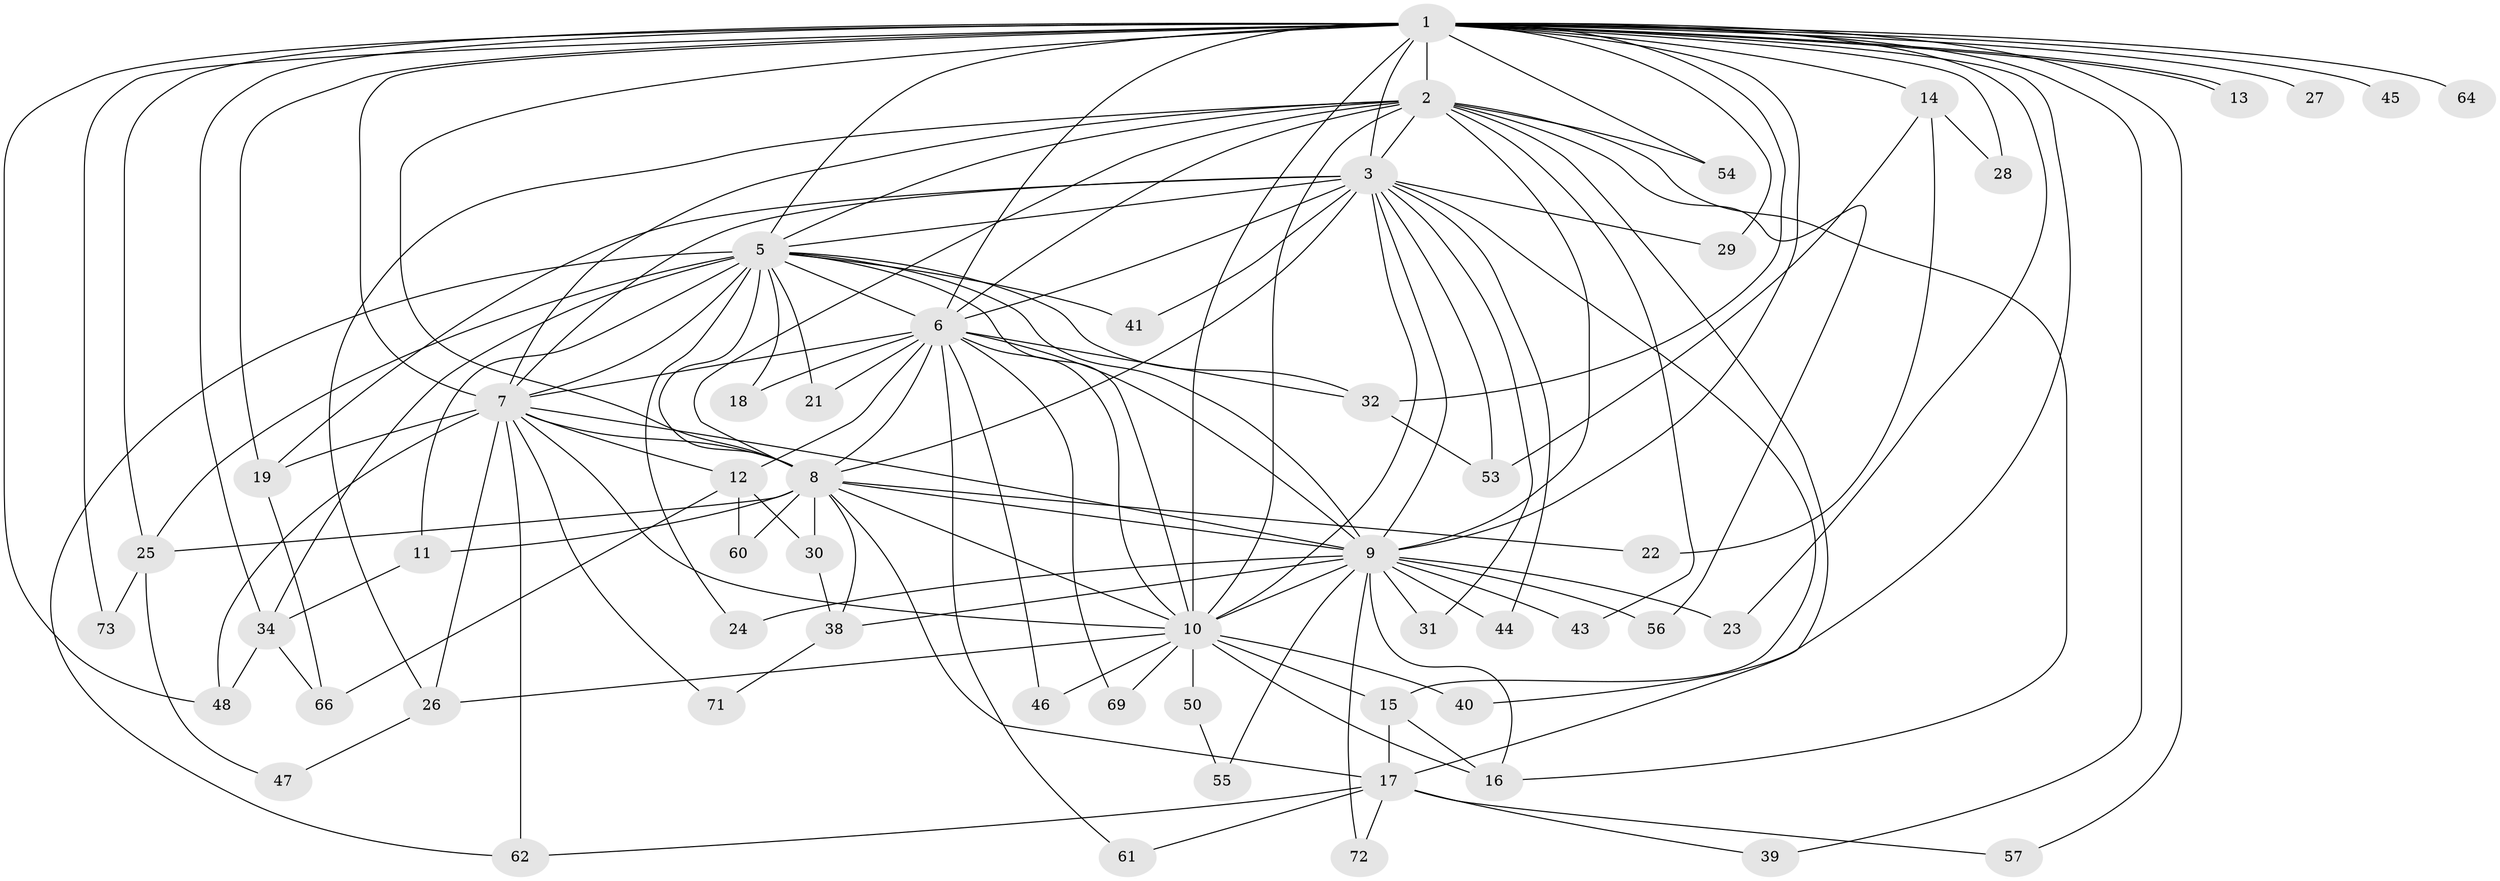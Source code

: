 // Generated by graph-tools (version 1.1) at 2025/51/02/27/25 19:51:43]
// undirected, 56 vertices, 138 edges
graph export_dot {
graph [start="1"]
  node [color=gray90,style=filled];
  1 [super="+4"];
  2 [super="+20"];
  3 [super="+65"];
  5 [super="+75"];
  6 [super="+51"];
  7 [super="+77"];
  8 [super="+78"];
  9 [super="+42"];
  10 [super="+35"];
  11 [super="+74"];
  12 [super="+70"];
  13;
  14 [super="+76"];
  15 [super="+68"];
  16 [super="+37"];
  17 [super="+33"];
  18;
  19 [super="+58"];
  21;
  22;
  23;
  24;
  25 [super="+49"];
  26 [super="+36"];
  27;
  28;
  29;
  30;
  31;
  32 [super="+67"];
  34 [super="+59"];
  38 [super="+52"];
  39;
  40;
  41;
  43;
  44;
  45;
  46;
  47;
  48;
  50;
  53;
  54;
  55;
  56;
  57;
  60;
  61;
  62 [super="+63"];
  64;
  66;
  69;
  71;
  72;
  73;
  1 -- 2 [weight=2];
  1 -- 3 [weight=3];
  1 -- 5 [weight=2];
  1 -- 6 [weight=2];
  1 -- 7 [weight=2];
  1 -- 8 [weight=2];
  1 -- 9 [weight=2];
  1 -- 10 [weight=2];
  1 -- 13;
  1 -- 13;
  1 -- 27 [weight=2];
  1 -- 34;
  1 -- 39;
  1 -- 45 [weight=2];
  1 -- 48;
  1 -- 64 [weight=2];
  1 -- 73;
  1 -- 14;
  1 -- 19;
  1 -- 23;
  1 -- 25;
  1 -- 28;
  1 -- 29;
  1 -- 40;
  1 -- 54;
  1 -- 57;
  1 -- 32;
  2 -- 3;
  2 -- 5;
  2 -- 6;
  2 -- 7 [weight=3];
  2 -- 8;
  2 -- 9;
  2 -- 10 [weight=2];
  2 -- 17;
  2 -- 26;
  2 -- 43;
  2 -- 54;
  2 -- 56;
  2 -- 16;
  3 -- 5;
  3 -- 6;
  3 -- 7;
  3 -- 8;
  3 -- 9;
  3 -- 10;
  3 -- 15;
  3 -- 19;
  3 -- 29;
  3 -- 31;
  3 -- 41;
  3 -- 44;
  3 -- 53;
  5 -- 6;
  5 -- 7 [weight=2];
  5 -- 8;
  5 -- 9;
  5 -- 10;
  5 -- 11;
  5 -- 18;
  5 -- 21;
  5 -- 24;
  5 -- 25;
  5 -- 32;
  5 -- 34;
  5 -- 41;
  5 -- 62;
  6 -- 7;
  6 -- 8 [weight=2];
  6 -- 9 [weight=2];
  6 -- 10;
  6 -- 12;
  6 -- 18;
  6 -- 21;
  6 -- 32;
  6 -- 46;
  6 -- 61;
  6 -- 69;
  7 -- 8 [weight=2];
  7 -- 9;
  7 -- 10;
  7 -- 12;
  7 -- 26;
  7 -- 48;
  7 -- 71;
  7 -- 19;
  7 -- 62;
  8 -- 9;
  8 -- 10;
  8 -- 11;
  8 -- 22;
  8 -- 30;
  8 -- 60;
  8 -- 25;
  8 -- 17;
  8 -- 38;
  9 -- 10;
  9 -- 16;
  9 -- 23;
  9 -- 24;
  9 -- 31;
  9 -- 38;
  9 -- 43;
  9 -- 44;
  9 -- 55;
  9 -- 56;
  9 -- 72;
  10 -- 15;
  10 -- 16;
  10 -- 46;
  10 -- 50 [weight=2];
  10 -- 69;
  10 -- 26;
  10 -- 40;
  11 -- 34;
  12 -- 30;
  12 -- 60;
  12 -- 66;
  14 -- 22;
  14 -- 28;
  14 -- 53;
  15 -- 17;
  15 -- 16;
  17 -- 39;
  17 -- 72;
  17 -- 57;
  17 -- 61;
  17 -- 62;
  19 -- 66;
  25 -- 47;
  25 -- 73;
  26 -- 47;
  30 -- 38;
  32 -- 53;
  34 -- 66;
  34 -- 48;
  38 -- 71;
  50 -- 55;
}
